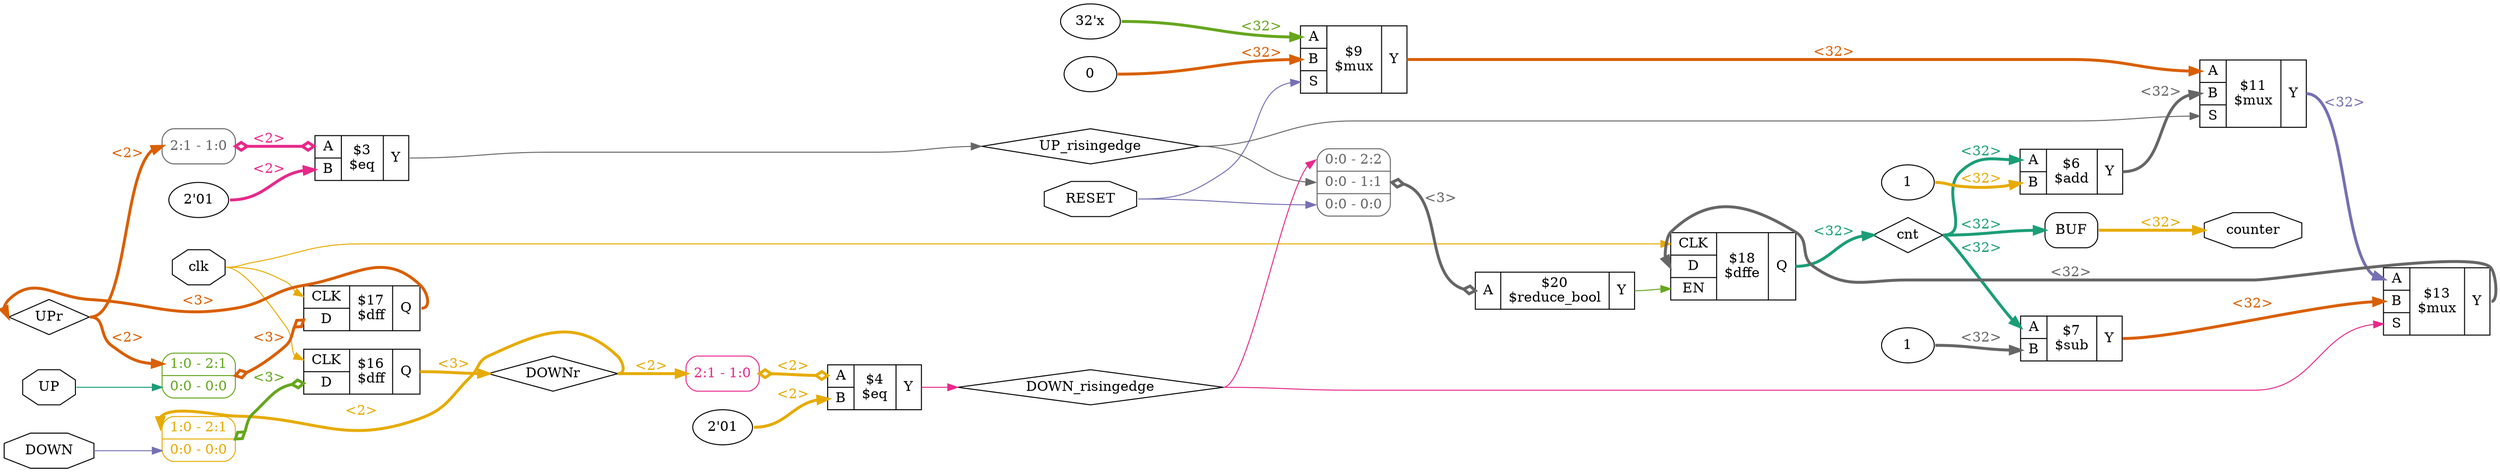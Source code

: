 digraph "vin_pulsecounter" {
rankdir="LR";
remincross=true;
n7 [ shape=octagon, label="DOWN", color="black", fontcolor="black" ];
n8 [ shape=diamond, label="DOWN_risingedge", color="black", fontcolor="black" ];
n9 [ shape=diamond, label="DOWNr", color="black", fontcolor="black" ];
n10 [ shape=octagon, label="RESET", color="black", fontcolor="black" ];
n11 [ shape=octagon, label="UP", color="black", fontcolor="black" ];
n12 [ shape=diamond, label="UP_risingedge", color="black", fontcolor="black" ];
n13 [ shape=diamond, label="UPr", color="black", fontcolor="black" ];
n14 [ shape=octagon, label="clk", color="black", fontcolor="black" ];
n15 [ shape=diamond, label="cnt", color="black", fontcolor="black" ];
n16 [ shape=octagon, label="counter", color="black", fontcolor="black" ];
v0 [ label="1" ];
c20 [ shape=record, label="{{<p17> A|<p18> B}|$6\n$add|{<p19> Y}}",  ];
c25 [ shape=record, label="{{<p21> CLK|<p22> D|<p23> EN}|$18\n$dffe|{<p24> Q}}",  ];
c26 [ shape=record, label="{{<p17> A}|$20\n$reduce_bool|{<p19> Y}}",  ];
x1 [ shape=record, style=rounded, label="<s2> 0:0 - 2:2 |<s1> 0:0 - 1:1 |<s0> 0:0 - 0:0 ", colorscheme="dark28", color="8", fontcolor="8" ];
x1:e -> c26:p17:w [arrowhead=odiamond, arrowtail=odiamond, dir=both, colorscheme="dark28", color="8", fontcolor="8", style="setlinewidth(3)", label="<3>"];
v3 [ label="2'01" ];
c27 [ shape=record, label="{{<p17> A|<p18> B}|$3\n$eq|{<p19> Y}}",  ];
x2 [ shape=record, style=rounded, label="<s0> 2:1 - 1:0 ", colorscheme="dark28", color="8", fontcolor="8" ];
x2:e -> c27:p17:w [arrowhead=odiamond, arrowtail=odiamond, dir=both, colorscheme="dark28", color="4", fontcolor="4", style="setlinewidth(3)", label="<2>"];
v5 [ label="2'01" ];
c28 [ shape=record, label="{{<p17> A|<p18> B}|$4\n$eq|{<p19> Y}}",  ];
x4 [ shape=record, style=rounded, label="<s0> 2:1 - 1:0 ", colorscheme="dark28", color="4", fontcolor="4" ];
x4:e -> c28:p17:w [arrowhead=odiamond, arrowtail=odiamond, dir=both, colorscheme="dark28", color="6", fontcolor="6", style="setlinewidth(3)", label="<2>"];
c29 [ shape=record, label="{{<p21> CLK|<p22> D}|$16\n$dff|{<p24> Q}}",  ];
x6 [ shape=record, style=rounded, label="<s1> 1:0 - 2:1 |<s0> 0:0 - 0:0 ", colorscheme="dark28", color="6", fontcolor="6" ];
x6:e -> c29:p22:w [arrowhead=odiamond, arrowtail=odiamond, dir=both, colorscheme="dark28", color="5", fontcolor="5", style="setlinewidth(3)", label="<3>"];
c30 [ shape=record, label="{{<p21> CLK|<p22> D}|$17\n$dff|{<p24> Q}}",  ];
x7 [ shape=record, style=rounded, label="<s1> 1:0 - 2:1 |<s0> 0:0 - 0:0 ", colorscheme="dark28", color="5", fontcolor="5" ];
x7:e -> c30:p22:w [arrowhead=odiamond, arrowtail=odiamond, dir=both, colorscheme="dark28", color="2", fontcolor="2", style="setlinewidth(3)", label="<3>"];
c32 [ shape=record, label="{{<p17> A|<p18> B|<p31> S}|$11\n$mux|{<p19> Y}}",  ];
c33 [ shape=record, label="{{<p17> A|<p18> B|<p31> S}|$13\n$mux|{<p19> Y}}",  ];
v8 [ label="32'x" ];
v9 [ label="0" ];
c34 [ shape=record, label="{{<p17> A|<p18> B|<p31> S}|$9\n$mux|{<p19> Y}}",  ];
v10 [ label="1" ];
c35 [ shape=record, label="{{<p17> A|<p18> B}|$7\n$sub|{<p19> Y}}",  ];
x11 [shape=box, style=rounded, label="BUF", ];
c33:p19:e -> c25:p22:w [colorscheme="dark28", color="8", fontcolor="8", style="setlinewidth(3)", label="<32>"];
n10:e -> c34:p31:w [colorscheme="dark28", color="3", fontcolor="3", label=""];
n10:e -> x1:s0:w [colorscheme="dark28", color="3", fontcolor="3", label=""];
n11:e -> x7:s0:w [colorscheme="dark28", color="1", fontcolor="1", label=""];
c27:p19:e -> n12:w [colorscheme="dark28", color="8", fontcolor="8", label=""];
n12:e -> c32:p31:w [colorscheme="dark28", color="8", fontcolor="8", label=""];
n12:e -> x1:s1:w [colorscheme="dark28", color="8", fontcolor="8", label=""];
c30:p24:e -> n13:w [colorscheme="dark28", color="2", fontcolor="2", style="setlinewidth(3)", label="<3>"];
n13:e -> x2:s0:w [colorscheme="dark28", color="2", fontcolor="2", style="setlinewidth(3)", label="<2>"];
n13:e -> x7:s1:w [colorscheme="dark28", color="2", fontcolor="2", style="setlinewidth(3)", label="<2>"];
n14:e -> c25:p21:w [colorscheme="dark28", color="6", fontcolor="6", label=""];
n14:e -> c29:p21:w [colorscheme="dark28", color="6", fontcolor="6", label=""];
n14:e -> c30:p21:w [colorscheme="dark28", color="6", fontcolor="6", label=""];
c25:p24:e -> n15:w [colorscheme="dark28", color="1", fontcolor="1", style="setlinewidth(3)", label="<32>"];
n15:e -> c20:p17:w [colorscheme="dark28", color="1", fontcolor="1", style="setlinewidth(3)", label="<32>"];
n15:e -> c35:p17:w [colorscheme="dark28", color="1", fontcolor="1", style="setlinewidth(3)", label="<32>"];
n15:e -> x11:w [colorscheme="dark28", color="1", fontcolor="1", style="setlinewidth(3)", label="<32>"];
x11:e -> n16:w [colorscheme="dark28", color="6", fontcolor="6", style="setlinewidth(3)", label="<32>"];
c20:p19:e -> c32:p18:w [colorscheme="dark28", color="8", fontcolor="8", style="setlinewidth(3)", label="<32>"];
c26:p19:e -> c25:p23:w [colorscheme="dark28", color="5", fontcolor="5", label=""];
c32:p19:e -> c33:p17:w [colorscheme="dark28", color="3", fontcolor="3", style="setlinewidth(3)", label="<32>"];
c34:p19:e -> c32:p17:w [colorscheme="dark28", color="2", fontcolor="2", style="setlinewidth(3)", label="<32>"];
c35:p19:e -> c33:p18:w [colorscheme="dark28", color="2", fontcolor="2", style="setlinewidth(3)", label="<32>"];
n7:e -> x6:s0:w [colorscheme="dark28", color="3", fontcolor="3", label=""];
c28:p19:e -> n8:w [colorscheme="dark28", color="4", fontcolor="4", label=""];
n8:e -> c33:p31:w [colorscheme="dark28", color="4", fontcolor="4", label=""];
n8:e -> x1:s2:w [colorscheme="dark28", color="4", fontcolor="4", label=""];
c29:p24:e -> n9:w [colorscheme="dark28", color="6", fontcolor="6", style="setlinewidth(3)", label="<3>"];
n9:e -> x4:s0:w [colorscheme="dark28", color="6", fontcolor="6", style="setlinewidth(3)", label="<2>"];
n9:e -> x6:s1:w [colorscheme="dark28", color="6", fontcolor="6", style="setlinewidth(3)", label="<2>"];
v0:e -> c20:p18:w [colorscheme="dark28", color="6", fontcolor="6", style="setlinewidth(3)", label="<32>"];
v10:e -> c35:p18:w [colorscheme="dark28", color="8", fontcolor="8", style="setlinewidth(3)", label="<32>"];
v3:e -> c27:p18:w [colorscheme="dark28", color="4", fontcolor="4", style="setlinewidth(3)", label="<2>"];
v5:e -> c28:p18:w [colorscheme="dark28", color="6", fontcolor="6", style="setlinewidth(3)", label="<2>"];
v8:e -> c34:p17:w [colorscheme="dark28", color="5", fontcolor="5", style="setlinewidth(3)", label="<32>"];
v9:e -> c34:p18:w [colorscheme="dark28", color="2", fontcolor="2", style="setlinewidth(3)", label="<32>"];
}
